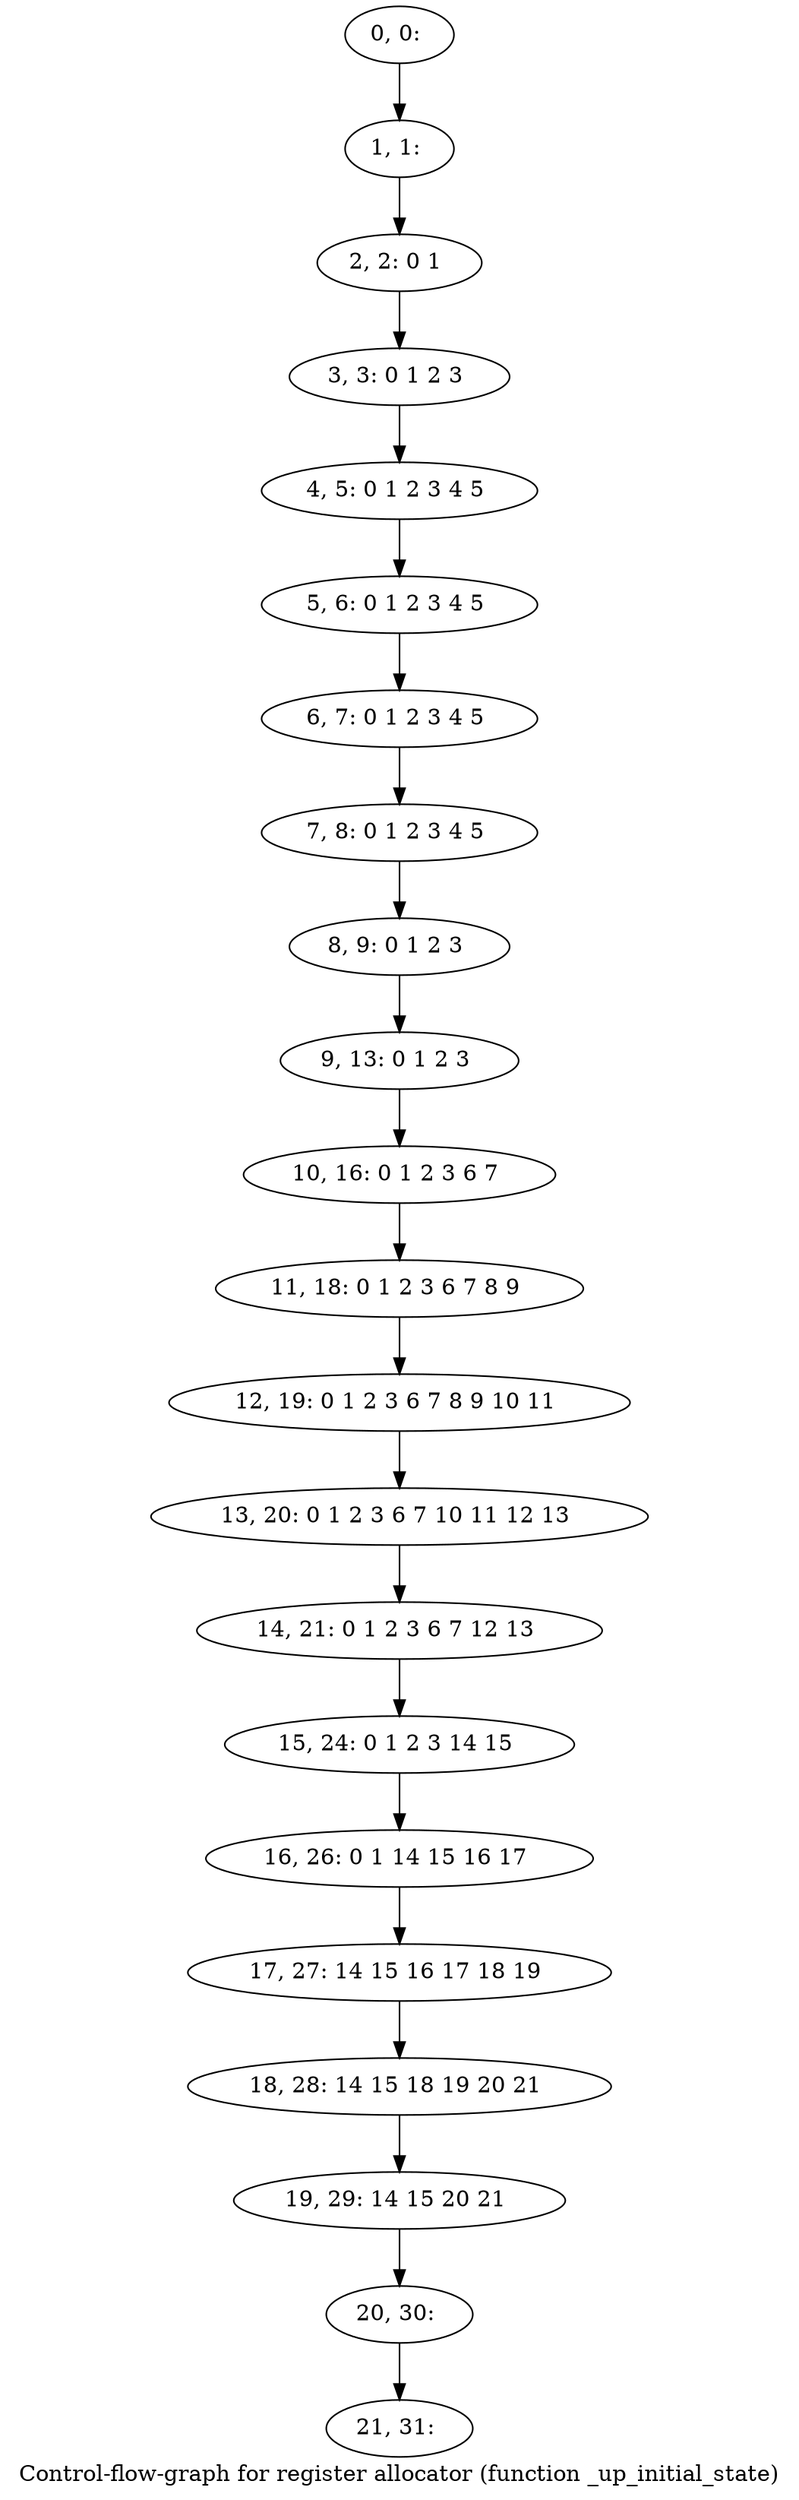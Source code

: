 digraph G {
graph [label="Control-flow-graph for register allocator (function _up_initial_state)"]
0[label="0, 0: "];
1[label="1, 1: "];
2[label="2, 2: 0 1 "];
3[label="3, 3: 0 1 2 3 "];
4[label="4, 5: 0 1 2 3 4 5 "];
5[label="5, 6: 0 1 2 3 4 5 "];
6[label="6, 7: 0 1 2 3 4 5 "];
7[label="7, 8: 0 1 2 3 4 5 "];
8[label="8, 9: 0 1 2 3 "];
9[label="9, 13: 0 1 2 3 "];
10[label="10, 16: 0 1 2 3 6 7 "];
11[label="11, 18: 0 1 2 3 6 7 8 9 "];
12[label="12, 19: 0 1 2 3 6 7 8 9 10 11 "];
13[label="13, 20: 0 1 2 3 6 7 10 11 12 13 "];
14[label="14, 21: 0 1 2 3 6 7 12 13 "];
15[label="15, 24: 0 1 2 3 14 15 "];
16[label="16, 26: 0 1 14 15 16 17 "];
17[label="17, 27: 14 15 16 17 18 19 "];
18[label="18, 28: 14 15 18 19 20 21 "];
19[label="19, 29: 14 15 20 21 "];
20[label="20, 30: "];
21[label="21, 31: "];
0->1 ;
1->2 ;
2->3 ;
3->4 ;
4->5 ;
5->6 ;
6->7 ;
7->8 ;
8->9 ;
9->10 ;
10->11 ;
11->12 ;
12->13 ;
13->14 ;
14->15 ;
15->16 ;
16->17 ;
17->18 ;
18->19 ;
19->20 ;
20->21 ;
}
